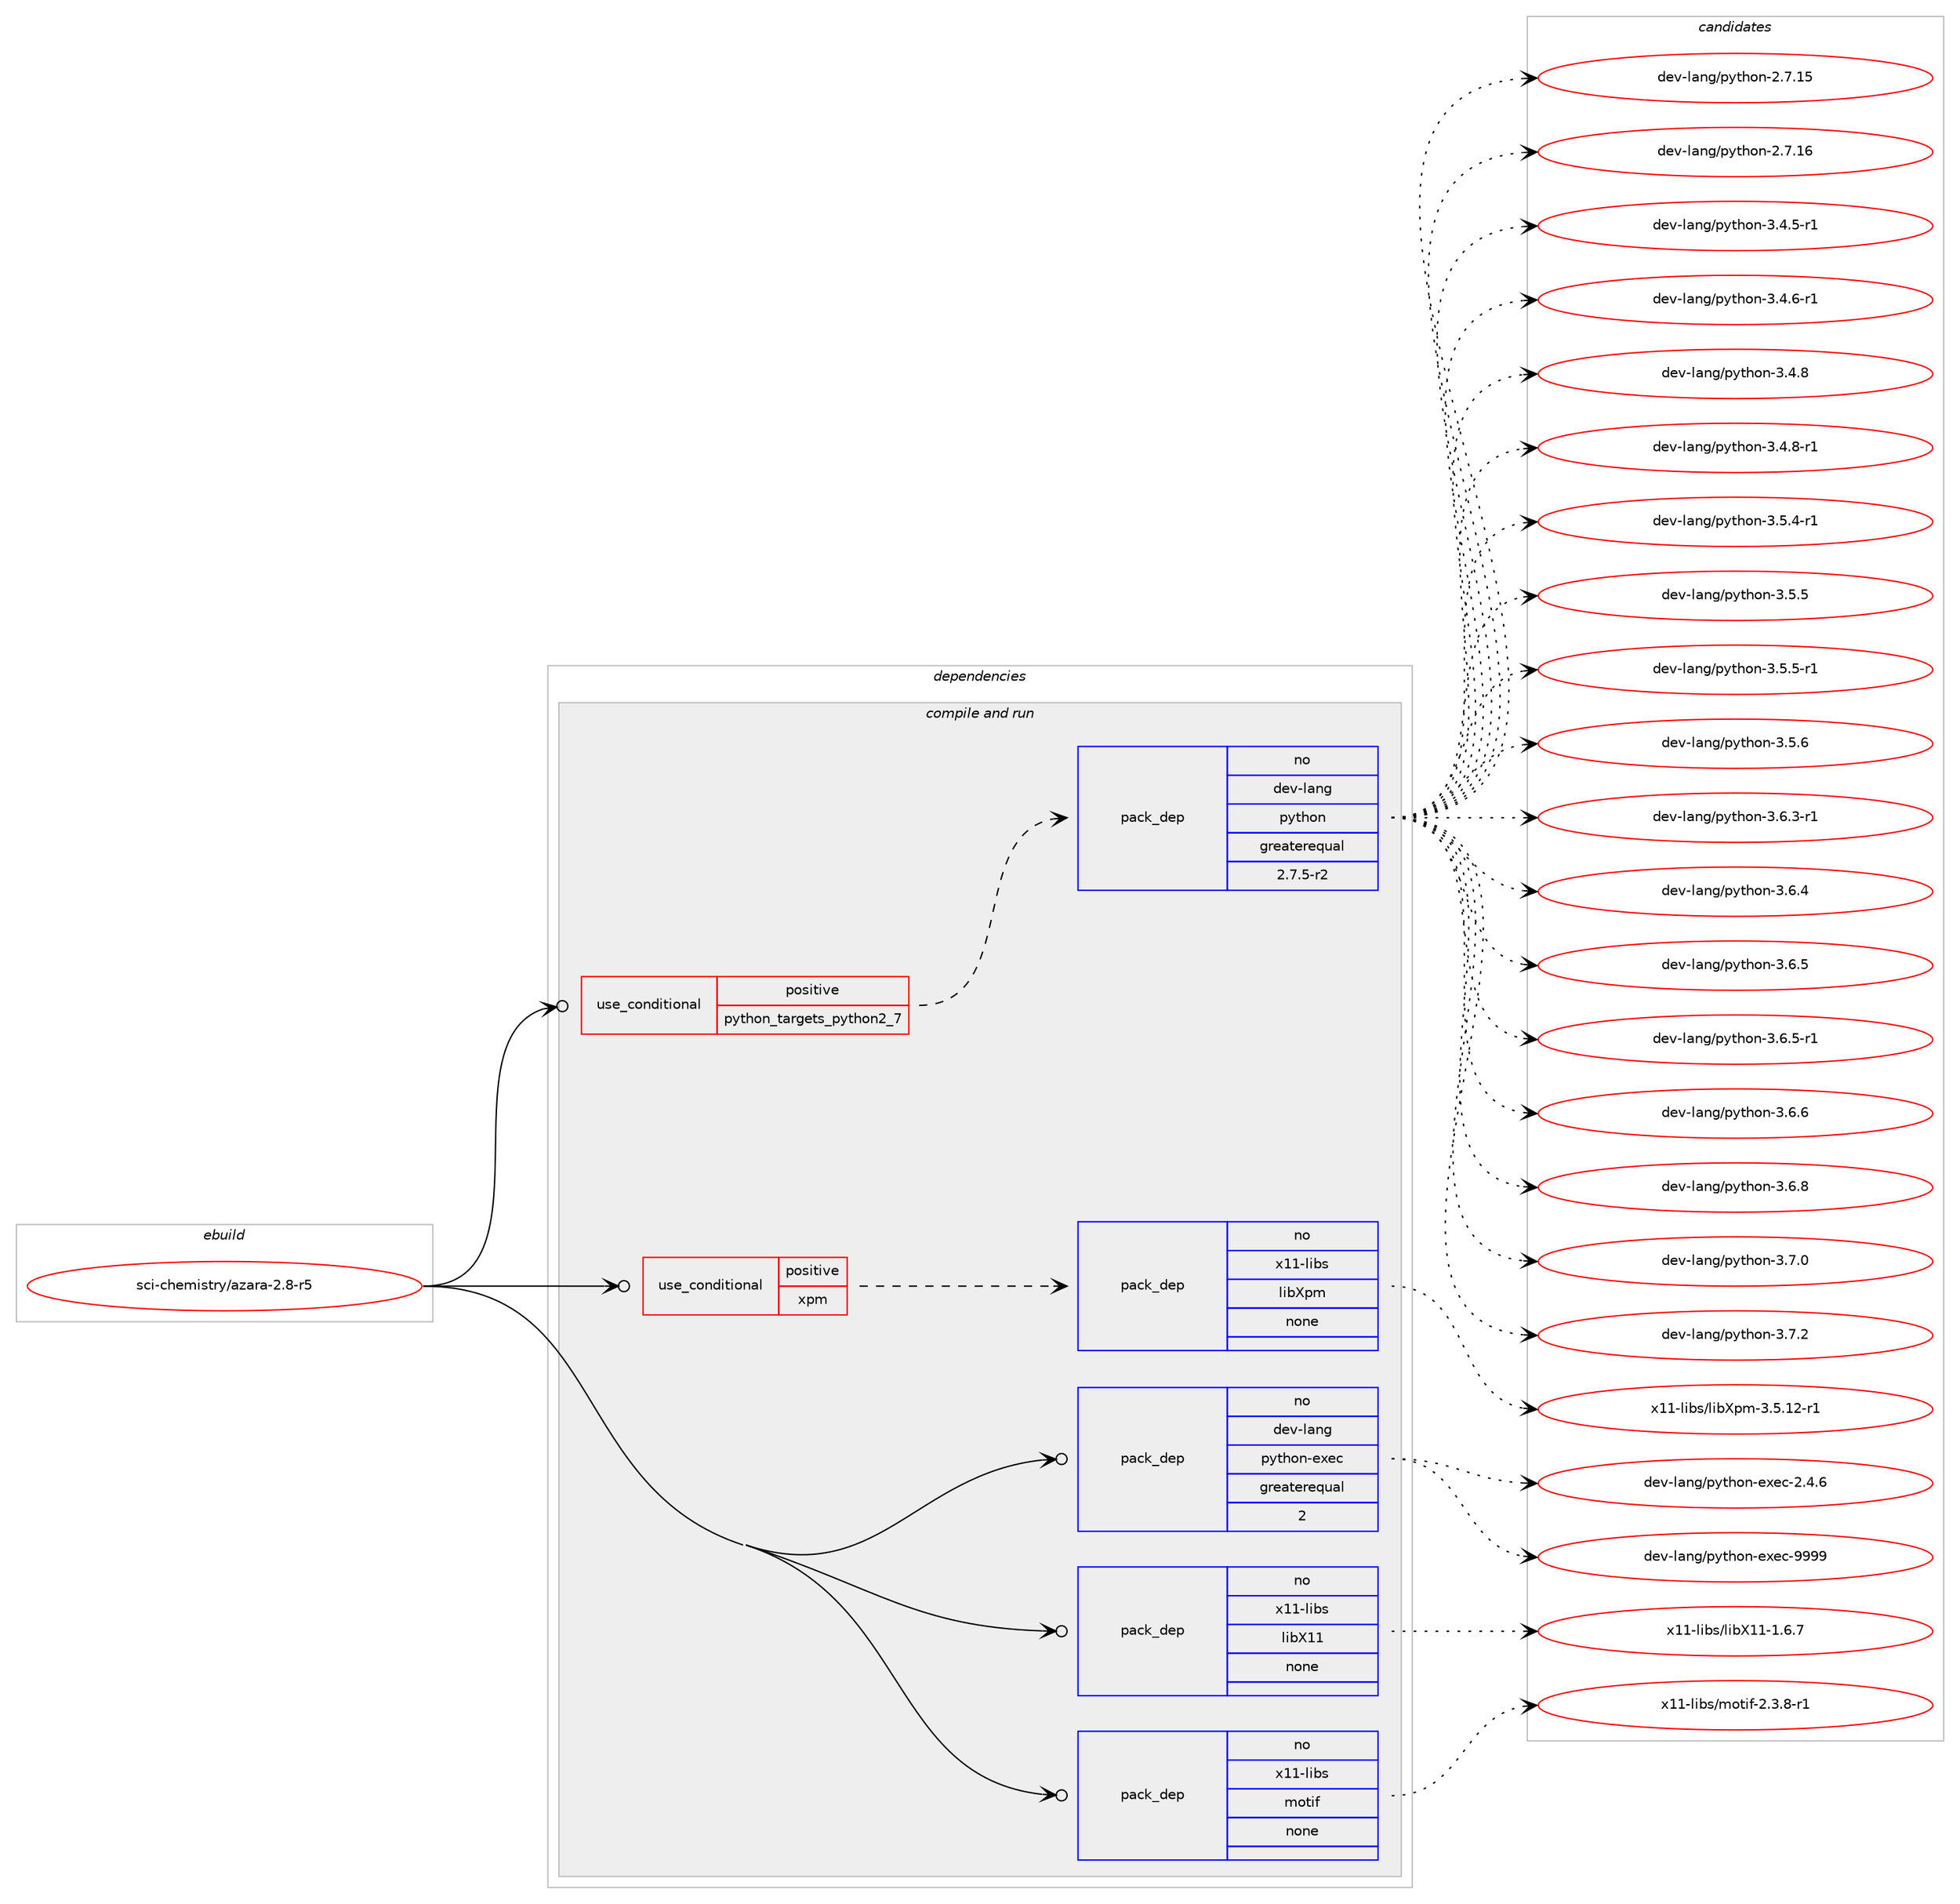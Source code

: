 digraph prolog {

# *************
# Graph options
# *************

newrank=true;
concentrate=true;
compound=true;
graph [rankdir=LR,fontname=Helvetica,fontsize=10,ranksep=1.5];#, ranksep=2.5, nodesep=0.2];
edge  [arrowhead=vee];
node  [fontname=Helvetica,fontsize=10];

# **********
# The ebuild
# **********

subgraph cluster_leftcol {
color=gray;
rank=same;
label=<<i>ebuild</i>>;
id [label="sci-chemistry/azara-2.8-r5", color=red, width=4, href="../sci-chemistry/azara-2.8-r5.svg"];
}

# ****************
# The dependencies
# ****************

subgraph cluster_midcol {
color=gray;
label=<<i>dependencies</i>>;
subgraph cluster_compile {
fillcolor="#eeeeee";
style=filled;
label=<<i>compile</i>>;
}
subgraph cluster_compileandrun {
fillcolor="#eeeeee";
style=filled;
label=<<i>compile and run</i>>;
subgraph cond452270 {
dependency1687436 [label=<<TABLE BORDER="0" CELLBORDER="1" CELLSPACING="0" CELLPADDING="4"><TR><TD ROWSPAN="3" CELLPADDING="10">use_conditional</TD></TR><TR><TD>positive</TD></TR><TR><TD>python_targets_python2_7</TD></TR></TABLE>>, shape=none, color=red];
subgraph pack1207534 {
dependency1687437 [label=<<TABLE BORDER="0" CELLBORDER="1" CELLSPACING="0" CELLPADDING="4" WIDTH="220"><TR><TD ROWSPAN="6" CELLPADDING="30">pack_dep</TD></TR><TR><TD WIDTH="110">no</TD></TR><TR><TD>dev-lang</TD></TR><TR><TD>python</TD></TR><TR><TD>greaterequal</TD></TR><TR><TD>2.7.5-r2</TD></TR></TABLE>>, shape=none, color=blue];
}
dependency1687436:e -> dependency1687437:w [weight=20,style="dashed",arrowhead="vee"];
}
id:e -> dependency1687436:w [weight=20,style="solid",arrowhead="odotvee"];
subgraph cond452271 {
dependency1687438 [label=<<TABLE BORDER="0" CELLBORDER="1" CELLSPACING="0" CELLPADDING="4"><TR><TD ROWSPAN="3" CELLPADDING="10">use_conditional</TD></TR><TR><TD>positive</TD></TR><TR><TD>xpm</TD></TR></TABLE>>, shape=none, color=red];
subgraph pack1207535 {
dependency1687439 [label=<<TABLE BORDER="0" CELLBORDER="1" CELLSPACING="0" CELLPADDING="4" WIDTH="220"><TR><TD ROWSPAN="6" CELLPADDING="30">pack_dep</TD></TR><TR><TD WIDTH="110">no</TD></TR><TR><TD>x11-libs</TD></TR><TR><TD>libXpm</TD></TR><TR><TD>none</TD></TR><TR><TD></TD></TR></TABLE>>, shape=none, color=blue];
}
dependency1687438:e -> dependency1687439:w [weight=20,style="dashed",arrowhead="vee"];
}
id:e -> dependency1687438:w [weight=20,style="solid",arrowhead="odotvee"];
subgraph pack1207536 {
dependency1687440 [label=<<TABLE BORDER="0" CELLBORDER="1" CELLSPACING="0" CELLPADDING="4" WIDTH="220"><TR><TD ROWSPAN="6" CELLPADDING="30">pack_dep</TD></TR><TR><TD WIDTH="110">no</TD></TR><TR><TD>dev-lang</TD></TR><TR><TD>python-exec</TD></TR><TR><TD>greaterequal</TD></TR><TR><TD>2</TD></TR></TABLE>>, shape=none, color=blue];
}
id:e -> dependency1687440:w [weight=20,style="solid",arrowhead="odotvee"];
subgraph pack1207537 {
dependency1687441 [label=<<TABLE BORDER="0" CELLBORDER="1" CELLSPACING="0" CELLPADDING="4" WIDTH="220"><TR><TD ROWSPAN="6" CELLPADDING="30">pack_dep</TD></TR><TR><TD WIDTH="110">no</TD></TR><TR><TD>x11-libs</TD></TR><TR><TD>libX11</TD></TR><TR><TD>none</TD></TR><TR><TD></TD></TR></TABLE>>, shape=none, color=blue];
}
id:e -> dependency1687441:w [weight=20,style="solid",arrowhead="odotvee"];
subgraph pack1207538 {
dependency1687442 [label=<<TABLE BORDER="0" CELLBORDER="1" CELLSPACING="0" CELLPADDING="4" WIDTH="220"><TR><TD ROWSPAN="6" CELLPADDING="30">pack_dep</TD></TR><TR><TD WIDTH="110">no</TD></TR><TR><TD>x11-libs</TD></TR><TR><TD>motif</TD></TR><TR><TD>none</TD></TR><TR><TD></TD></TR></TABLE>>, shape=none, color=blue];
}
id:e -> dependency1687442:w [weight=20,style="solid",arrowhead="odotvee"];
}
subgraph cluster_run {
fillcolor="#eeeeee";
style=filled;
label=<<i>run</i>>;
}
}

# **************
# The candidates
# **************

subgraph cluster_choices {
rank=same;
color=gray;
label=<<i>candidates</i>>;

subgraph choice1207534 {
color=black;
nodesep=1;
choice10010111845108971101034711212111610411111045504655464953 [label="dev-lang/python-2.7.15", color=red, width=4,href="../dev-lang/python-2.7.15.svg"];
choice10010111845108971101034711212111610411111045504655464954 [label="dev-lang/python-2.7.16", color=red, width=4,href="../dev-lang/python-2.7.16.svg"];
choice1001011184510897110103471121211161041111104551465246534511449 [label="dev-lang/python-3.4.5-r1", color=red, width=4,href="../dev-lang/python-3.4.5-r1.svg"];
choice1001011184510897110103471121211161041111104551465246544511449 [label="dev-lang/python-3.4.6-r1", color=red, width=4,href="../dev-lang/python-3.4.6-r1.svg"];
choice100101118451089711010347112121116104111110455146524656 [label="dev-lang/python-3.4.8", color=red, width=4,href="../dev-lang/python-3.4.8.svg"];
choice1001011184510897110103471121211161041111104551465246564511449 [label="dev-lang/python-3.4.8-r1", color=red, width=4,href="../dev-lang/python-3.4.8-r1.svg"];
choice1001011184510897110103471121211161041111104551465346524511449 [label="dev-lang/python-3.5.4-r1", color=red, width=4,href="../dev-lang/python-3.5.4-r1.svg"];
choice100101118451089711010347112121116104111110455146534653 [label="dev-lang/python-3.5.5", color=red, width=4,href="../dev-lang/python-3.5.5.svg"];
choice1001011184510897110103471121211161041111104551465346534511449 [label="dev-lang/python-3.5.5-r1", color=red, width=4,href="../dev-lang/python-3.5.5-r1.svg"];
choice100101118451089711010347112121116104111110455146534654 [label="dev-lang/python-3.5.6", color=red, width=4,href="../dev-lang/python-3.5.6.svg"];
choice1001011184510897110103471121211161041111104551465446514511449 [label="dev-lang/python-3.6.3-r1", color=red, width=4,href="../dev-lang/python-3.6.3-r1.svg"];
choice100101118451089711010347112121116104111110455146544652 [label="dev-lang/python-3.6.4", color=red, width=4,href="../dev-lang/python-3.6.4.svg"];
choice100101118451089711010347112121116104111110455146544653 [label="dev-lang/python-3.6.5", color=red, width=4,href="../dev-lang/python-3.6.5.svg"];
choice1001011184510897110103471121211161041111104551465446534511449 [label="dev-lang/python-3.6.5-r1", color=red, width=4,href="../dev-lang/python-3.6.5-r1.svg"];
choice100101118451089711010347112121116104111110455146544654 [label="dev-lang/python-3.6.6", color=red, width=4,href="../dev-lang/python-3.6.6.svg"];
choice100101118451089711010347112121116104111110455146544656 [label="dev-lang/python-3.6.8", color=red, width=4,href="../dev-lang/python-3.6.8.svg"];
choice100101118451089711010347112121116104111110455146554648 [label="dev-lang/python-3.7.0", color=red, width=4,href="../dev-lang/python-3.7.0.svg"];
choice100101118451089711010347112121116104111110455146554650 [label="dev-lang/python-3.7.2", color=red, width=4,href="../dev-lang/python-3.7.2.svg"];
dependency1687437:e -> choice10010111845108971101034711212111610411111045504655464953:w [style=dotted,weight="100"];
dependency1687437:e -> choice10010111845108971101034711212111610411111045504655464954:w [style=dotted,weight="100"];
dependency1687437:e -> choice1001011184510897110103471121211161041111104551465246534511449:w [style=dotted,weight="100"];
dependency1687437:e -> choice1001011184510897110103471121211161041111104551465246544511449:w [style=dotted,weight="100"];
dependency1687437:e -> choice100101118451089711010347112121116104111110455146524656:w [style=dotted,weight="100"];
dependency1687437:e -> choice1001011184510897110103471121211161041111104551465246564511449:w [style=dotted,weight="100"];
dependency1687437:e -> choice1001011184510897110103471121211161041111104551465346524511449:w [style=dotted,weight="100"];
dependency1687437:e -> choice100101118451089711010347112121116104111110455146534653:w [style=dotted,weight="100"];
dependency1687437:e -> choice1001011184510897110103471121211161041111104551465346534511449:w [style=dotted,weight="100"];
dependency1687437:e -> choice100101118451089711010347112121116104111110455146534654:w [style=dotted,weight="100"];
dependency1687437:e -> choice1001011184510897110103471121211161041111104551465446514511449:w [style=dotted,weight="100"];
dependency1687437:e -> choice100101118451089711010347112121116104111110455146544652:w [style=dotted,weight="100"];
dependency1687437:e -> choice100101118451089711010347112121116104111110455146544653:w [style=dotted,weight="100"];
dependency1687437:e -> choice1001011184510897110103471121211161041111104551465446534511449:w [style=dotted,weight="100"];
dependency1687437:e -> choice100101118451089711010347112121116104111110455146544654:w [style=dotted,weight="100"];
dependency1687437:e -> choice100101118451089711010347112121116104111110455146544656:w [style=dotted,weight="100"];
dependency1687437:e -> choice100101118451089711010347112121116104111110455146554648:w [style=dotted,weight="100"];
dependency1687437:e -> choice100101118451089711010347112121116104111110455146554650:w [style=dotted,weight="100"];
}
subgraph choice1207535 {
color=black;
nodesep=1;
choice12049494510810598115471081059888112109455146534649504511449 [label="x11-libs/libXpm-3.5.12-r1", color=red, width=4,href="../x11-libs/libXpm-3.5.12-r1.svg"];
dependency1687439:e -> choice12049494510810598115471081059888112109455146534649504511449:w [style=dotted,weight="100"];
}
subgraph choice1207536 {
color=black;
nodesep=1;
choice1001011184510897110103471121211161041111104510112010199455046524654 [label="dev-lang/python-exec-2.4.6", color=red, width=4,href="../dev-lang/python-exec-2.4.6.svg"];
choice10010111845108971101034711212111610411111045101120101994557575757 [label="dev-lang/python-exec-9999", color=red, width=4,href="../dev-lang/python-exec-9999.svg"];
dependency1687440:e -> choice1001011184510897110103471121211161041111104510112010199455046524654:w [style=dotted,weight="100"];
dependency1687440:e -> choice10010111845108971101034711212111610411111045101120101994557575757:w [style=dotted,weight="100"];
}
subgraph choice1207537 {
color=black;
nodesep=1;
choice120494945108105981154710810598884949454946544655 [label="x11-libs/libX11-1.6.7", color=red, width=4,href="../x11-libs/libX11-1.6.7.svg"];
dependency1687441:e -> choice120494945108105981154710810598884949454946544655:w [style=dotted,weight="100"];
}
subgraph choice1207538 {
color=black;
nodesep=1;
choice12049494510810598115471091111161051024550465146564511449 [label="x11-libs/motif-2.3.8-r1", color=red, width=4,href="../x11-libs/motif-2.3.8-r1.svg"];
dependency1687442:e -> choice12049494510810598115471091111161051024550465146564511449:w [style=dotted,weight="100"];
}
}

}
